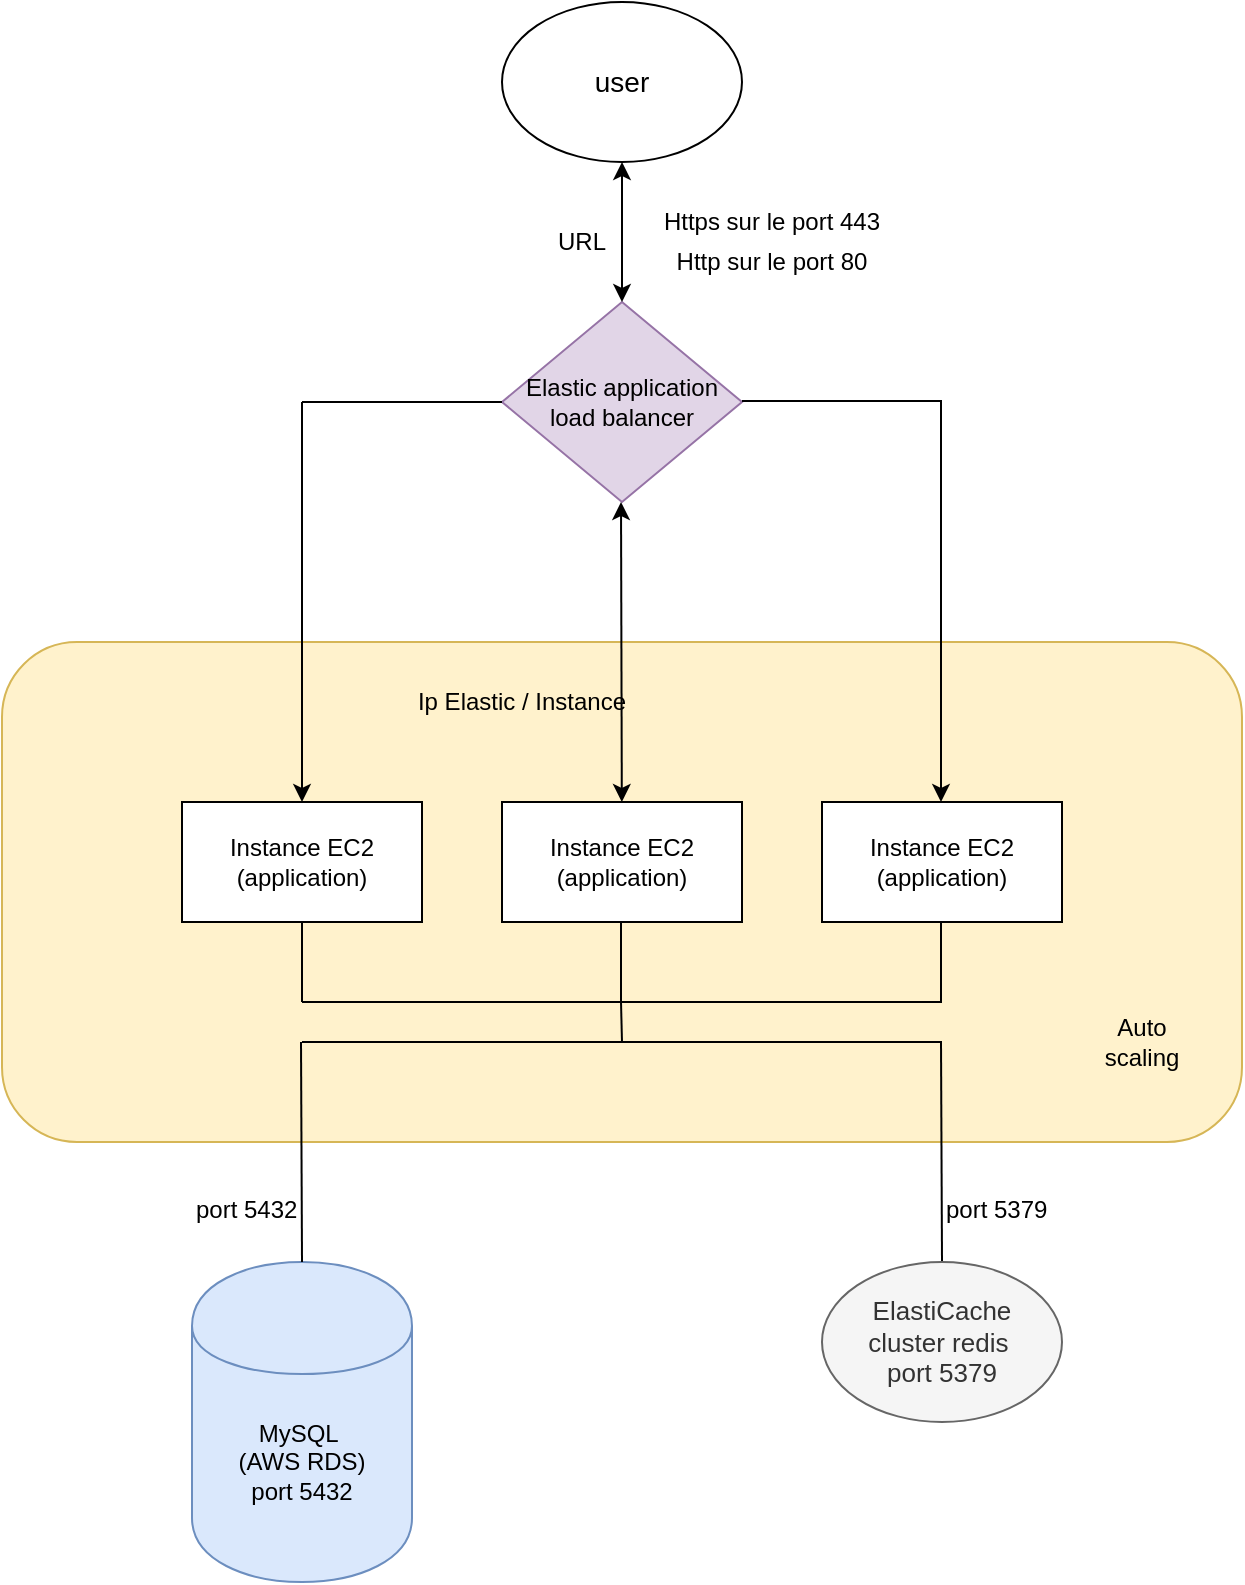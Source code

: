 <mxfile version="12.7.9" type="device"><diagram id="DWLBx2n638MvjiIM1a3_" name="Page-1"><mxGraphModel dx="1422" dy="761" grid="1" gridSize="10" guides="1" tooltips="1" connect="1" arrows="1" fold="1" page="1" pageScale="1" pageWidth="850" pageHeight="1100" math="0" shadow="0"><root><mxCell id="0"/><mxCell id="1" parent="0"/><mxCell id="b5LwNaAlB3dVjyk_9DKk-1" value="&lt;font style=&quot;font-size: 14px&quot;&gt;user&lt;/font&gt;" style="ellipse;whiteSpace=wrap;html=1;" vertex="1" parent="1"><mxGeometry x="320" y="30" width="120" height="80" as="geometry"/></mxCell><mxCell id="b5LwNaAlB3dVjyk_9DKk-2" value="Elastic application load balancer" style="rhombus;whiteSpace=wrap;html=1;fillColor=#e1d5e7;strokeColor=#9673a6;" vertex="1" parent="1"><mxGeometry x="320" y="180" width="120" height="100" as="geometry"/></mxCell><mxCell id="b5LwNaAlB3dVjyk_9DKk-5" value="" style="endArrow=classic;startArrow=classic;html=1;entryX=0.5;entryY=1;entryDx=0;entryDy=0;" edge="1" parent="1" target="b5LwNaAlB3dVjyk_9DKk-1"><mxGeometry width="50" height="50" relative="1" as="geometry"><mxPoint x="380" y="180" as="sourcePoint"/><mxPoint x="430" y="130" as="targetPoint"/></mxGeometry></mxCell><mxCell id="b5LwNaAlB3dVjyk_9DKk-7" value="" style="rounded=1;whiteSpace=wrap;html=1;fillColor=#fff2cc;strokeColor=#d6b656;" vertex="1" parent="1"><mxGeometry x="70" y="350" width="620" height="250" as="geometry"/></mxCell><mxCell id="b5LwNaAlB3dVjyk_9DKk-8" value="Https sur le port 443" style="text;html=1;strokeColor=none;fillColor=none;align=center;verticalAlign=middle;whiteSpace=wrap;rounded=0;" vertex="1" parent="1"><mxGeometry x="390" y="130" width="130" height="20" as="geometry"/></mxCell><mxCell id="b5LwNaAlB3dVjyk_9DKk-9" value="Instance EC2 (application)" style="rounded=0;whiteSpace=wrap;html=1;" vertex="1" parent="1"><mxGeometry x="480" y="430" width="120" height="60" as="geometry"/></mxCell><mxCell id="b5LwNaAlB3dVjyk_9DKk-10" value="&lt;span style=&quot;white-space: normal&quot;&gt;Instance EC2 (application)&lt;/span&gt;" style="rounded=0;whiteSpace=wrap;html=1;" vertex="1" parent="1"><mxGeometry x="320" y="430" width="120" height="60" as="geometry"/></mxCell><mxCell id="b5LwNaAlB3dVjyk_9DKk-11" value="&lt;span style=&quot;white-space: normal&quot;&gt;Instance EC2 (application)&lt;/span&gt;" style="rounded=0;whiteSpace=wrap;html=1;" vertex="1" parent="1"><mxGeometry x="160" y="430" width="120" height="60" as="geometry"/></mxCell><mxCell id="b5LwNaAlB3dVjyk_9DKk-12" value="" style="endArrow=classic;startArrow=classic;html=1;entryX=0.5;entryY=1;entryDx=0;entryDy=0;" edge="1" parent="1" source="b5LwNaAlB3dVjyk_9DKk-10"><mxGeometry width="50" height="50" relative="1" as="geometry"><mxPoint x="379.5" y="350" as="sourcePoint"/><mxPoint x="379.5" y="280" as="targetPoint"/></mxGeometry></mxCell><mxCell id="b5LwNaAlB3dVjyk_9DKk-13" value="Ip Elastic / Instance" style="text;html=1;strokeColor=none;fillColor=none;align=center;verticalAlign=middle;whiteSpace=wrap;rounded=0;" vertex="1" parent="1"><mxGeometry x="270" y="370" width="120" height="20" as="geometry"/></mxCell><mxCell id="b5LwNaAlB3dVjyk_9DKk-16" value="" style="endArrow=classic;html=1;" edge="1" parent="1" target="b5LwNaAlB3dVjyk_9DKk-11"><mxGeometry width="50" height="50" relative="1" as="geometry"><mxPoint x="220" y="230" as="sourcePoint"/><mxPoint x="200" y="330" as="targetPoint"/></mxGeometry></mxCell><mxCell id="b5LwNaAlB3dVjyk_9DKk-17" value="" style="endArrow=none;html=1;entryX=0;entryY=0.5;entryDx=0;entryDy=0;" edge="1" parent="1" target="b5LwNaAlB3dVjyk_9DKk-2"><mxGeometry width="50" height="50" relative="1" as="geometry"><mxPoint x="220" y="230" as="sourcePoint"/><mxPoint x="270" y="180" as="targetPoint"/></mxGeometry></mxCell><mxCell id="b5LwNaAlB3dVjyk_9DKk-18" value="" style="endArrow=none;html=1;entryX=0;entryY=0.5;entryDx=0;entryDy=0;" edge="1" parent="1"><mxGeometry width="50" height="50" relative="1" as="geometry"><mxPoint x="440" y="229.5" as="sourcePoint"/><mxPoint x="540" y="229.5" as="targetPoint"/></mxGeometry></mxCell><mxCell id="b5LwNaAlB3dVjyk_9DKk-19" value="" style="endArrow=classic;html=1;" edge="1" parent="1"><mxGeometry width="50" height="50" relative="1" as="geometry"><mxPoint x="539.5" y="230" as="sourcePoint"/><mxPoint x="539.5" y="430" as="targetPoint"/></mxGeometry></mxCell><mxCell id="b5LwNaAlB3dVjyk_9DKk-20" value="MySQL&amp;nbsp;&lt;br&gt;(AWS RDS)&lt;br&gt;port 5432" style="shape=cylinder;whiteSpace=wrap;html=1;boundedLbl=1;backgroundOutline=1;fillColor=#dae8fc;strokeColor=#6c8ebf;" vertex="1" parent="1"><mxGeometry x="165" y="660" width="110" height="160" as="geometry"/></mxCell><mxCell id="b5LwNaAlB3dVjyk_9DKk-21" value="" style="endArrow=none;html=1;" edge="1" parent="1"><mxGeometry width="50" height="50" relative="1" as="geometry"><mxPoint x="220" y="530" as="sourcePoint"/><mxPoint x="220" y="490" as="targetPoint"/></mxGeometry></mxCell><mxCell id="b5LwNaAlB3dVjyk_9DKk-22" value="" style="endArrow=none;html=1;" edge="1" parent="1"><mxGeometry width="50" height="50" relative="1" as="geometry"><mxPoint x="379.5" y="530" as="sourcePoint"/><mxPoint x="379.5" y="490" as="targetPoint"/></mxGeometry></mxCell><mxCell id="b5LwNaAlB3dVjyk_9DKk-23" value="" style="endArrow=none;html=1;" edge="1" parent="1"><mxGeometry width="50" height="50" relative="1" as="geometry"><mxPoint x="539.5" y="530" as="sourcePoint"/><mxPoint x="539.5" y="490" as="targetPoint"/></mxGeometry></mxCell><mxCell id="b5LwNaAlB3dVjyk_9DKk-24" value="" style="endArrow=none;html=1;" edge="1" parent="1"><mxGeometry width="50" height="50" relative="1" as="geometry"><mxPoint x="220" y="530" as="sourcePoint"/><mxPoint x="540" y="530" as="targetPoint"/></mxGeometry></mxCell><mxCell id="b5LwNaAlB3dVjyk_9DKk-25" value="" style="endArrow=none;html=1;" edge="1" parent="1"><mxGeometry width="50" height="50" relative="1" as="geometry"><mxPoint x="380" y="550" as="sourcePoint"/><mxPoint x="379.5" y="530" as="targetPoint"/></mxGeometry></mxCell><mxCell id="b5LwNaAlB3dVjyk_9DKk-26" value="" style="endArrow=none;html=1;" edge="1" parent="1"><mxGeometry width="50" height="50" relative="1" as="geometry"><mxPoint x="220" y="550" as="sourcePoint"/><mxPoint x="540" y="550" as="targetPoint"/></mxGeometry></mxCell><mxCell id="b5LwNaAlB3dVjyk_9DKk-27" value="" style="endArrow=none;html=1;exitX=0.5;exitY=0;exitDx=0;exitDy=0;" edge="1" parent="1" source="b5LwNaAlB3dVjyk_9DKk-20"><mxGeometry width="50" height="50" relative="1" as="geometry"><mxPoint x="219.5" y="590" as="sourcePoint"/><mxPoint x="219.5" y="550" as="targetPoint"/></mxGeometry></mxCell><mxCell id="b5LwNaAlB3dVjyk_9DKk-28" value="" style="endArrow=none;html=1;exitX=0.5;exitY=0;exitDx=0;exitDy=0;" edge="1" parent="1"><mxGeometry width="50" height="50" relative="1" as="geometry"><mxPoint x="540" y="660" as="sourcePoint"/><mxPoint x="539.5" y="550" as="targetPoint"/></mxGeometry></mxCell><mxCell id="b5LwNaAlB3dVjyk_9DKk-29" value="port 5432" style="text;html=1;" vertex="1" parent="1"><mxGeometry x="165" y="620" width="80" height="30" as="geometry"/></mxCell><mxCell id="b5LwNaAlB3dVjyk_9DKk-30" value="Http sur le port 80" style="text;html=1;strokeColor=none;fillColor=none;align=center;verticalAlign=middle;whiteSpace=wrap;rounded=0;" vertex="1" parent="1"><mxGeometry x="390" y="150" width="130" height="20" as="geometry"/></mxCell><mxCell id="b5LwNaAlB3dVjyk_9DKk-31" value="&lt;font style=&quot;font-size: 13px&quot;&gt;ElastiCache&lt;br&gt;cluster redis&amp;nbsp;&lt;br&gt;port 5379&lt;/font&gt;" style="ellipse;whiteSpace=wrap;html=1;fillColor=#f5f5f5;strokeColor=#666666;fontColor=#333333;" vertex="1" parent="1"><mxGeometry x="480" y="660" width="120" height="80" as="geometry"/></mxCell><mxCell id="b5LwNaAlB3dVjyk_9DKk-32" value="port 5379" style="text;html=1;" vertex="1" parent="1"><mxGeometry x="540" y="620" width="80" height="30" as="geometry"/></mxCell><mxCell id="b5LwNaAlB3dVjyk_9DKk-34" value="URL" style="text;html=1;strokeColor=none;fillColor=none;align=center;verticalAlign=middle;whiteSpace=wrap;rounded=0;" vertex="1" parent="1"><mxGeometry x="340" y="140" width="40" height="20" as="geometry"/></mxCell><mxCell id="b5LwNaAlB3dVjyk_9DKk-35" value="Auto scaling" style="text;html=1;strokeColor=none;fillColor=none;align=center;verticalAlign=middle;whiteSpace=wrap;rounded=0;" vertex="1" parent="1"><mxGeometry x="610" y="540" width="60" height="20" as="geometry"/></mxCell></root></mxGraphModel></diagram></mxfile>